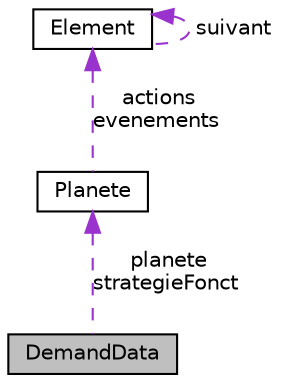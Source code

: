 digraph "DemandData"
{
 // LATEX_PDF_SIZE
  edge [fontname="Helvetica",fontsize="10",labelfontname="Helvetica",labelfontsize="10"];
  node [fontname="Helvetica",fontsize="10",shape=record];
  Node1 [label="DemandData",height=0.2,width=0.4,color="black", fillcolor="grey75", style="filled", fontcolor="black",tooltip="Structure DemandData permet de manipuler la demande de l'utilisateur."];
  Node2 -> Node1 [dir="back",color="darkorchid3",fontsize="10",style="dashed",label=" planete\nstrategieFonct" ,fontname="Helvetica"];
  Node2 [label="Planete",height=0.2,width=0.4,color="black", fillcolor="white", style="filled",URL="$struct_planete.html",tooltip="Structure Planete qui contient des descriptions nécessaires pour le déroulement de la partie."];
  Node3 -> Node2 [dir="back",color="darkorchid3",fontsize="10",style="dashed",label=" actions\nevenements" ,fontname="Helvetica"];
  Node3 [label="Element",height=0.2,width=0.4,color="black", fillcolor="white", style="filled",URL="$struct_element.html",tooltip="struct Element qui est une liste chainée"];
  Node3 -> Node3 [dir="back",color="darkorchid3",fontsize="10",style="dashed",label=" suivant" ,fontname="Helvetica"];
}
